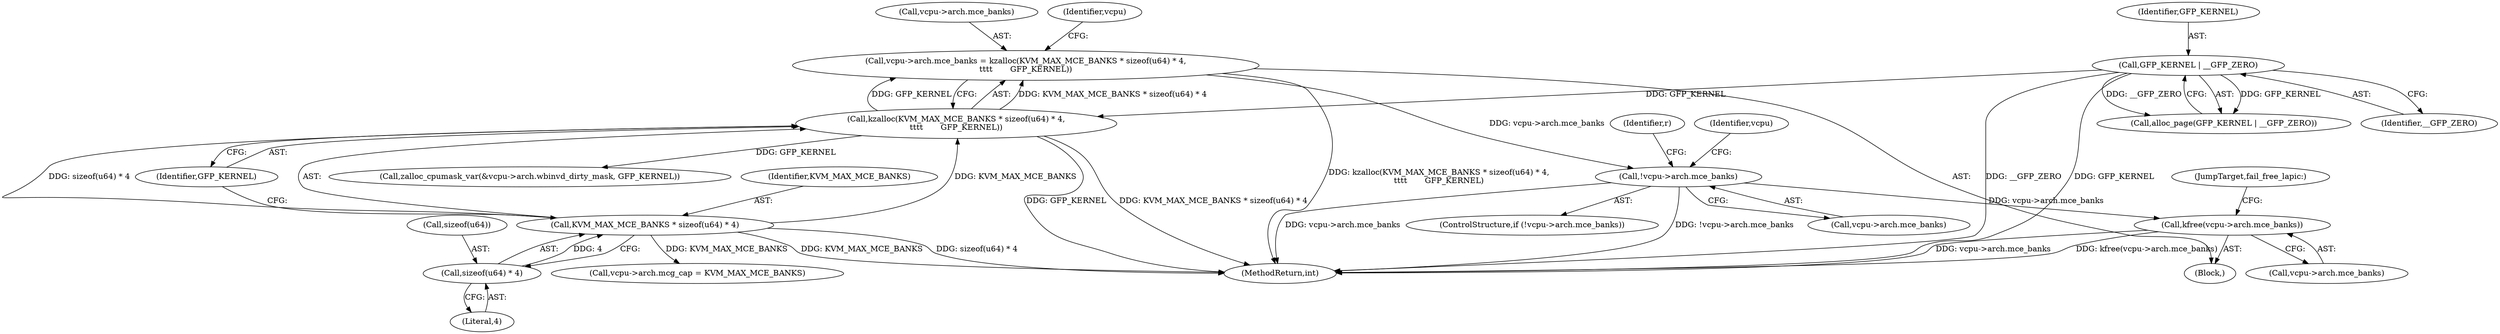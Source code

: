 digraph "0_linux_0b79459b482e85cb7426aa7da683a9f2c97aeae1@integer" {
"1000201" [label="(Call,vcpu->arch.mce_banks = kzalloc(KVM_MAX_MCE_BANKS * sizeof(u64) * 4,\n\t\t\t\t       GFP_KERNEL))"];
"1000207" [label="(Call,kzalloc(KVM_MAX_MCE_BANKS * sizeof(u64) * 4,\n\t\t\t\t       GFP_KERNEL))"];
"1000208" [label="(Call,KVM_MAX_MCE_BANKS * sizeof(u64) * 4)"];
"1000210" [label="(Call,sizeof(u64) * 4)"];
"1000152" [label="(Call,GFP_KERNEL | __GFP_ZERO)"];
"1000216" [label="(Call,!vcpu->arch.mce_banks)"];
"1000281" [label="(Call,kfree(vcpu->arch.mce_banks))"];
"1000281" [label="(Call,kfree(vcpu->arch.mce_banks))"];
"1000154" [label="(Identifier,__GFP_ZERO)"];
"1000228" [label="(Call,vcpu->arch.mcg_cap = KVM_MAX_MCE_BANKS)"];
"1000282" [label="(Call,vcpu->arch.mce_banks)"];
"1000237" [label="(Call,zalloc_cpumask_var(&vcpu->arch.wbinvd_dirty_mask, GFP_KERNEL))"];
"1000153" [label="(Identifier,GFP_KERNEL)"];
"1000151" [label="(Call,alloc_page(GFP_KERNEL | __GFP_ZERO))"];
"1000216" [label="(Call,!vcpu->arch.mce_banks)"];
"1000219" [label="(Identifier,vcpu)"];
"1000209" [label="(Identifier,KVM_MAX_MCE_BANKS)"];
"1000202" [label="(Call,vcpu->arch.mce_banks)"];
"1000211" [label="(Call,sizeof(u64))"];
"1000287" [label="(JumpTarget,fail_free_lapic:)"];
"1000305" [label="(MethodReturn,int)"];
"1000152" [label="(Call,GFP_KERNEL | __GFP_ZERO)"];
"1000207" [label="(Call,kzalloc(KVM_MAX_MCE_BANKS * sizeof(u64) * 4,\n\t\t\t\t       GFP_KERNEL))"];
"1000102" [label="(Block,)"];
"1000201" [label="(Call,vcpu->arch.mce_banks = kzalloc(KVM_MAX_MCE_BANKS * sizeof(u64) * 4,\n\t\t\t\t       GFP_KERNEL))"];
"1000231" [label="(Identifier,vcpu)"];
"1000214" [label="(Identifier,GFP_KERNEL)"];
"1000217" [label="(Call,vcpu->arch.mce_banks)"];
"1000224" [label="(Identifier,r)"];
"1000208" [label="(Call,KVM_MAX_MCE_BANKS * sizeof(u64) * 4)"];
"1000213" [label="(Literal,4)"];
"1000210" [label="(Call,sizeof(u64) * 4)"];
"1000215" [label="(ControlStructure,if (!vcpu->arch.mce_banks))"];
"1000201" -> "1000102"  [label="AST: "];
"1000201" -> "1000207"  [label="CFG: "];
"1000202" -> "1000201"  [label="AST: "];
"1000207" -> "1000201"  [label="AST: "];
"1000219" -> "1000201"  [label="CFG: "];
"1000201" -> "1000305"  [label="DDG: kzalloc(KVM_MAX_MCE_BANKS * sizeof(u64) * 4,\n\t\t\t\t       GFP_KERNEL)"];
"1000207" -> "1000201"  [label="DDG: KVM_MAX_MCE_BANKS * sizeof(u64) * 4"];
"1000207" -> "1000201"  [label="DDG: GFP_KERNEL"];
"1000201" -> "1000216"  [label="DDG: vcpu->arch.mce_banks"];
"1000207" -> "1000214"  [label="CFG: "];
"1000208" -> "1000207"  [label="AST: "];
"1000214" -> "1000207"  [label="AST: "];
"1000207" -> "1000305"  [label="DDG: GFP_KERNEL"];
"1000207" -> "1000305"  [label="DDG: KVM_MAX_MCE_BANKS * sizeof(u64) * 4"];
"1000208" -> "1000207"  [label="DDG: KVM_MAX_MCE_BANKS"];
"1000208" -> "1000207"  [label="DDG: sizeof(u64) * 4"];
"1000152" -> "1000207"  [label="DDG: GFP_KERNEL"];
"1000207" -> "1000237"  [label="DDG: GFP_KERNEL"];
"1000208" -> "1000210"  [label="CFG: "];
"1000209" -> "1000208"  [label="AST: "];
"1000210" -> "1000208"  [label="AST: "];
"1000214" -> "1000208"  [label="CFG: "];
"1000208" -> "1000305"  [label="DDG: KVM_MAX_MCE_BANKS"];
"1000208" -> "1000305"  [label="DDG: sizeof(u64) * 4"];
"1000210" -> "1000208"  [label="DDG: 4"];
"1000208" -> "1000228"  [label="DDG: KVM_MAX_MCE_BANKS"];
"1000210" -> "1000213"  [label="CFG: "];
"1000211" -> "1000210"  [label="AST: "];
"1000213" -> "1000210"  [label="AST: "];
"1000152" -> "1000151"  [label="AST: "];
"1000152" -> "1000154"  [label="CFG: "];
"1000153" -> "1000152"  [label="AST: "];
"1000154" -> "1000152"  [label="AST: "];
"1000151" -> "1000152"  [label="CFG: "];
"1000152" -> "1000305"  [label="DDG: GFP_KERNEL"];
"1000152" -> "1000305"  [label="DDG: __GFP_ZERO"];
"1000152" -> "1000151"  [label="DDG: GFP_KERNEL"];
"1000152" -> "1000151"  [label="DDG: __GFP_ZERO"];
"1000216" -> "1000215"  [label="AST: "];
"1000216" -> "1000217"  [label="CFG: "];
"1000217" -> "1000216"  [label="AST: "];
"1000224" -> "1000216"  [label="CFG: "];
"1000231" -> "1000216"  [label="CFG: "];
"1000216" -> "1000305"  [label="DDG: !vcpu->arch.mce_banks"];
"1000216" -> "1000305"  [label="DDG: vcpu->arch.mce_banks"];
"1000216" -> "1000281"  [label="DDG: vcpu->arch.mce_banks"];
"1000281" -> "1000102"  [label="AST: "];
"1000281" -> "1000282"  [label="CFG: "];
"1000282" -> "1000281"  [label="AST: "];
"1000287" -> "1000281"  [label="CFG: "];
"1000281" -> "1000305"  [label="DDG: vcpu->arch.mce_banks"];
"1000281" -> "1000305"  [label="DDG: kfree(vcpu->arch.mce_banks)"];
}
